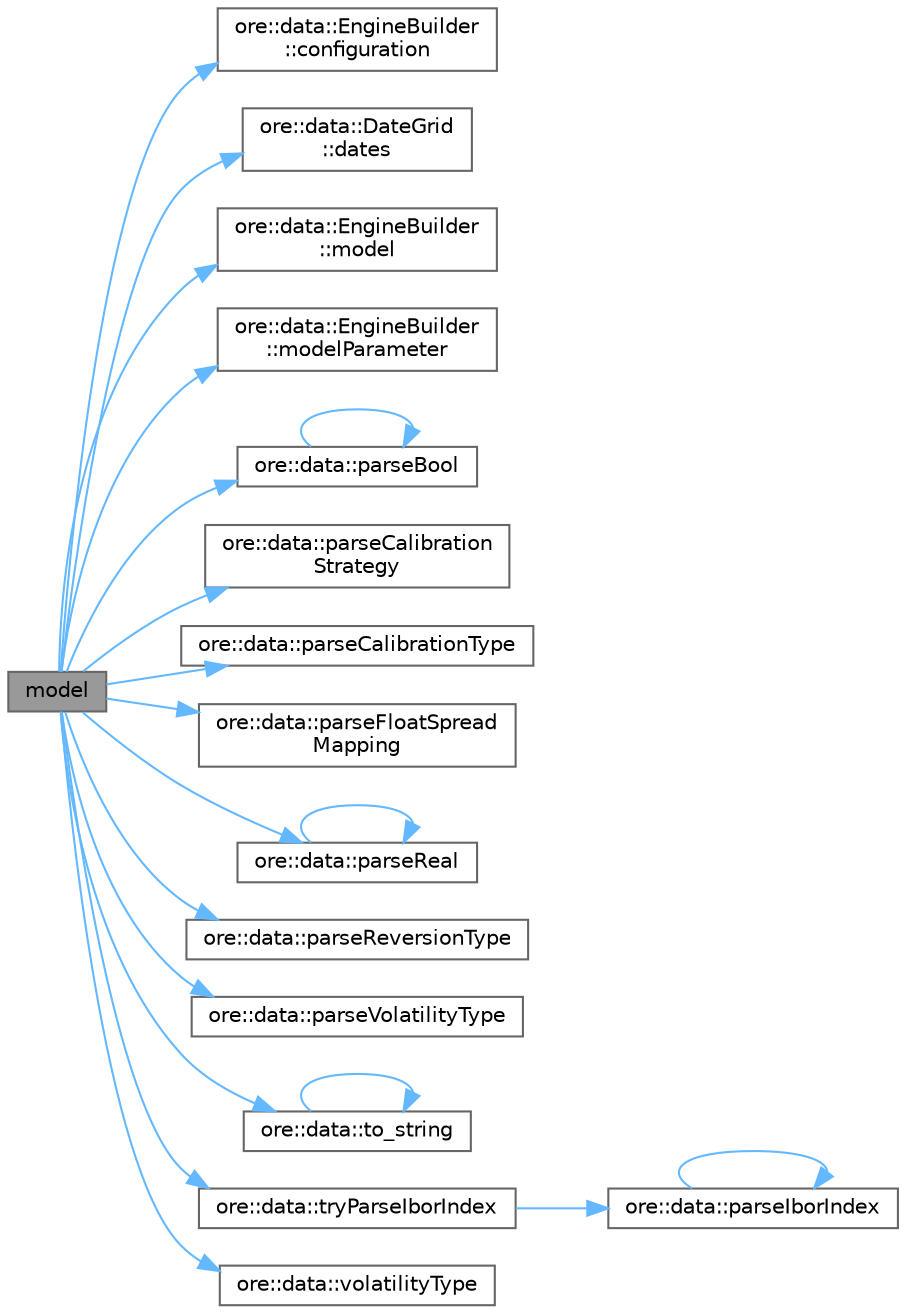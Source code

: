digraph "model"
{
 // INTERACTIVE_SVG=YES
 // LATEX_PDF_SIZE
  bgcolor="transparent";
  edge [fontname=Helvetica,fontsize=10,labelfontname=Helvetica,labelfontsize=10];
  node [fontname=Helvetica,fontsize=10,shape=box,height=0.2,width=0.4];
  rankdir="LR";
  Node1 [label="model",height=0.2,width=0.4,color="gray40", fillcolor="grey60", style="filled", fontcolor="black",tooltip=" "];
  Node1 -> Node2 [color="steelblue1",style="solid"];
  Node2 [label="ore::data::EngineBuilder\l::configuration",height=0.2,width=0.4,color="grey40", fillcolor="white", style="filled",URL="$classore_1_1data_1_1_engine_builder.html#aaacbfbb4007edcf8c34df2f37f8ebae5",tooltip="Return a configuration (or the default one if key not found)"];
  Node1 -> Node3 [color="steelblue1",style="solid"];
  Node3 [label="ore::data::DateGrid\l::dates",height=0.2,width=0.4,color="grey40", fillcolor="white", style="filled",URL="$classore_1_1data_1_1_date_grid.html#aca8cf8d394b2ce6e3662fe8a9db4a466",tooltip=" "];
  Node1 -> Node4 [color="steelblue1",style="solid"];
  Node4 [label="ore::data::EngineBuilder\l::model",height=0.2,width=0.4,color="grey40", fillcolor="white", style="filled",URL="$classore_1_1data_1_1_engine_builder.html#a5b42b4fc92c1fab7879d756cce6bc6b9",tooltip="Return the model name."];
  Node1 -> Node5 [color="steelblue1",style="solid"];
  Node5 [label="ore::data::EngineBuilder\l::modelParameter",height=0.2,width=0.4,color="grey40", fillcolor="white", style="filled",URL="$classore_1_1data_1_1_engine_builder.html#a71eb734e0723ecb94e47fdb853e56359",tooltip=" "];
  Node1 -> Node6 [color="steelblue1",style="solid"];
  Node6 [label="ore::data::parseBool",height=0.2,width=0.4,color="grey40", fillcolor="white", style="filled",URL="$group__utilities.html#ga94621f11193864fa1338296232dc5be9",tooltip="Convert text to bool."];
  Node6 -> Node6 [color="steelblue1",style="solid"];
  Node1 -> Node7 [color="steelblue1",style="solid"];
  Node7 [label="ore::data::parseCalibration\lStrategy",height=0.2,width=0.4,color="grey40", fillcolor="white", style="filled",URL="$namespaceore_1_1data.html#a55354bd89a9a819ebcc3706bd1072bff",tooltip="Convert calibration strategy string into enumerated class value."];
  Node1 -> Node8 [color="steelblue1",style="solid"];
  Node8 [label="ore::data::parseCalibrationType",height=0.2,width=0.4,color="grey40", fillcolor="white", style="filled",URL="$namespaceore_1_1data.html#a3fcd3e2237bc47c69b4b81c0fa50a4cc",tooltip="Convert calibration type string into enumerated class value."];
  Node1 -> Node9 [color="steelblue1",style="solid"];
  Node9 [label="ore::data::parseFloatSpread\lMapping",height=0.2,width=0.4,color="grey40", fillcolor="white", style="filled",URL="$namespaceore_1_1data.html#aa67bc77086ad53b2997c786526478923",tooltip=" "];
  Node1 -> Node10 [color="steelblue1",style="solid"];
  Node10 [label="ore::data::parseReal",height=0.2,width=0.4,color="grey40", fillcolor="white", style="filled",URL="$group__utilities.html#gad1db2a68f9a73667c3b4084d63955bdd",tooltip="Convert text to Real."];
  Node10 -> Node10 [color="steelblue1",style="solid"];
  Node1 -> Node11 [color="steelblue1",style="solid"];
  Node11 [label="ore::data::parseReversionType",height=0.2,width=0.4,color="grey40", fillcolor="white", style="filled",URL="$namespaceore_1_1data.html#a89cca6472a3558ad9f7b64415375cf64",tooltip="Enum parsers."];
  Node1 -> Node12 [color="steelblue1",style="solid"];
  Node12 [label="ore::data::parseVolatilityType",height=0.2,width=0.4,color="grey40", fillcolor="white", style="filled",URL="$namespaceore_1_1data.html#aab2c021a56c88e579dcdefd09aaead20",tooltip=" "];
  Node1 -> Node13 [color="steelblue1",style="solid"];
  Node13 [label="ore::data::to_string",height=0.2,width=0.4,color="grey40", fillcolor="white", style="filled",URL="$namespaceore_1_1data.html#a86651dfeb5c18ee891f7a4734d8cf455",tooltip=" "];
  Node13 -> Node13 [color="steelblue1",style="solid"];
  Node1 -> Node14 [color="steelblue1",style="solid"];
  Node14 [label="ore::data::tryParseIborIndex",height=0.2,width=0.4,color="grey40", fillcolor="white", style="filled",URL="$group__utilities.html#ga53500116b2cd1c6fd1598065f9ef64b2",tooltip="Try to convert std::string to QuantLib::IborIndex."];
  Node14 -> Node15 [color="steelblue1",style="solid"];
  Node15 [label="ore::data::parseIborIndex",height=0.2,width=0.4,color="grey40", fillcolor="white", style="filled",URL="$group__utilities.html#ga2d18ab5807f92319c9db2c13f4904738",tooltip="Convert std::string to QuantLib::IborIndex."];
  Node15 -> Node15 [color="steelblue1",style="solid"];
  Node1 -> Node16 [color="steelblue1",style="solid"];
  Node16 [label="ore::data::volatilityType",height=0.2,width=0.4,color="grey40", fillcolor="white", style="filled",URL="$namespaceore_1_1data.html#a6a0250258f27a26b9e68baa6ff3752ba",tooltip="Imply QuantLib::VolatilityType from CapFloorVolatilityCurveConfig::VolatilityType."];
}
